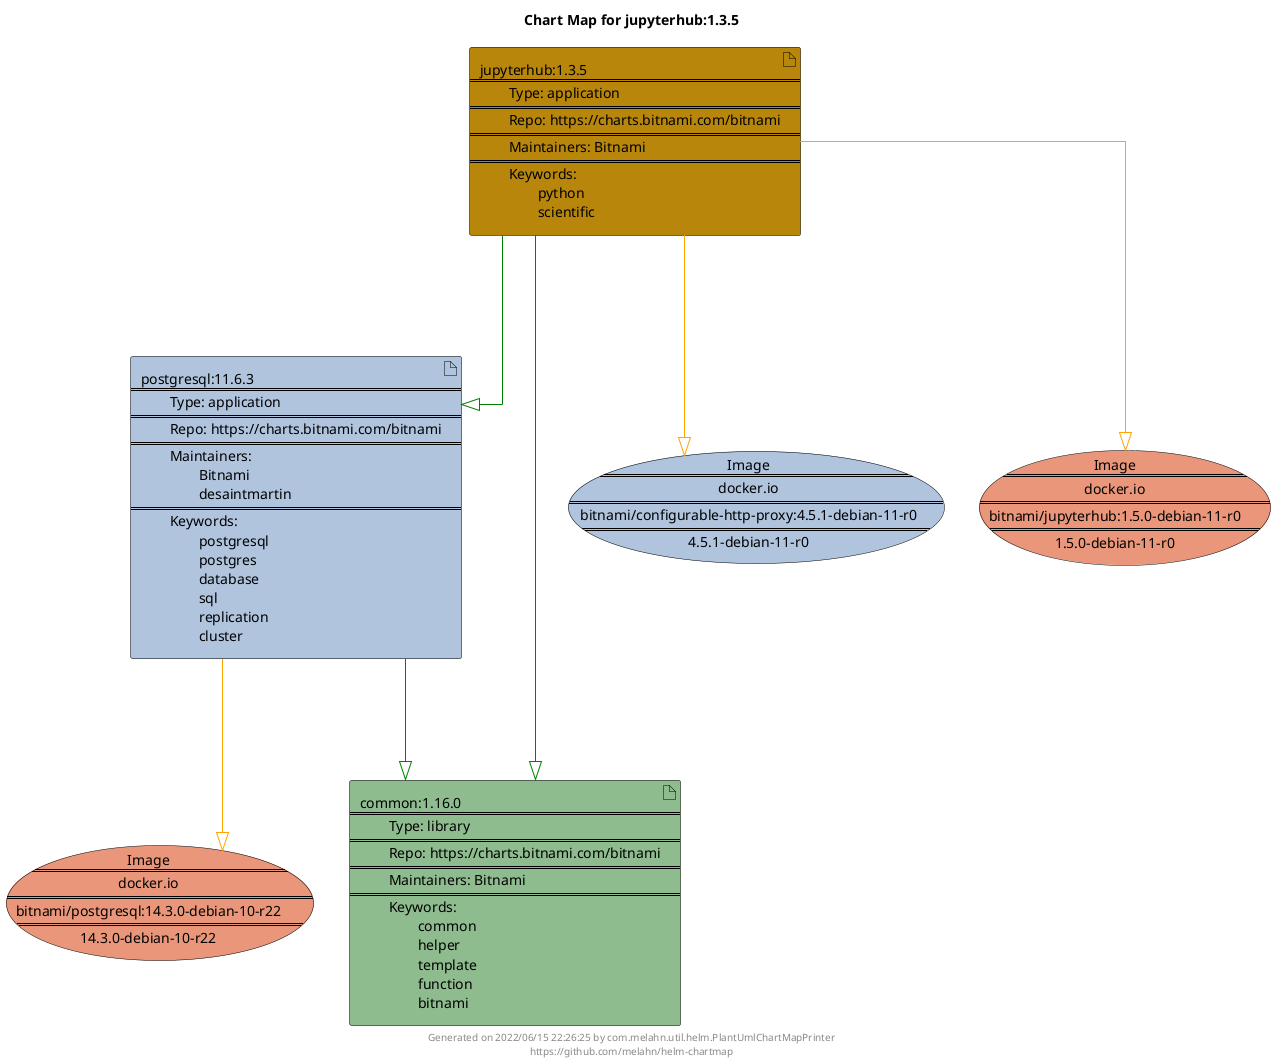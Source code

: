 @startuml
skinparam linetype ortho
skinparam backgroundColor white
skinparam usecaseBorderColor black
skinparam usecaseArrowColor LightSlateGray
skinparam artifactBorderColor black
skinparam artifactArrowColor LightSlateGray

title Chart Map for jupyterhub:1.3.5

'There are 3 referenced Helm Charts
artifact "postgresql:11.6.3\n====\n\tType: application\n====\n\tRepo: https://charts.bitnami.com/bitnami\n====\n\tMaintainers: \n\t\tBitnami\n\t\tdesaintmartin\n====\n\tKeywords: \n\t\tpostgresql\n\t\tpostgres\n\t\tdatabase\n\t\tsql\n\t\treplication\n\t\tcluster" as postgresql_11_6_3 #LightSteelBlue
artifact "common:1.16.0\n====\n\tType: library\n====\n\tRepo: https://charts.bitnami.com/bitnami\n====\n\tMaintainers: Bitnami\n====\n\tKeywords: \n\t\tcommon\n\t\thelper\n\t\ttemplate\n\t\tfunction\n\t\tbitnami" as common_1_16_0 #DarkSeaGreen
artifact "jupyterhub:1.3.5\n====\n\tType: application\n====\n\tRepo: https://charts.bitnami.com/bitnami\n====\n\tMaintainers: Bitnami\n====\n\tKeywords: \n\t\tpython\n\t\tscientific" as jupyterhub_1_3_5 #DarkGoldenRod

'There are 3 referenced Docker Images
usecase "Image\n====\ndocker.io\n====\nbitnami/configurable-http-proxy:4.5.1-debian-11-r0\n====\n4.5.1-debian-11-r0" as docker_io_bitnami_configurable_http_proxy_4_5_1_debian_11_r0 #LightSteelBlue
usecase "Image\n====\ndocker.io\n====\nbitnami/jupyterhub:1.5.0-debian-11-r0\n====\n1.5.0-debian-11-r0" as docker_io_bitnami_jupyterhub_1_5_0_debian_11_r0 #DarkSalmon
usecase "Image\n====\ndocker.io\n====\nbitnami/postgresql:14.3.0-debian-10-r22\n====\n14.3.0-debian-10-r22" as docker_io_bitnami_postgresql_14_3_0_debian_10_r22 #DarkSalmon

'Chart Dependencies
jupyterhub_1_3_5--[#green]-|>common_1_16_0
jupyterhub_1_3_5--[#green]-|>postgresql_11_6_3
postgresql_11_6_3--[#green]-|>common_1_16_0
postgresql_11_6_3--[#orange]-|>docker_io_bitnami_postgresql_14_3_0_debian_10_r22
jupyterhub_1_3_5--[#orange]-|>docker_io_bitnami_jupyterhub_1_5_0_debian_11_r0
jupyterhub_1_3_5--[#orange]-|>docker_io_bitnami_configurable_http_proxy_4_5_1_debian_11_r0

center footer Generated on 2022/06/15 22:26:25 by com.melahn.util.helm.PlantUmlChartMapPrinter\nhttps://github.com/melahn/helm-chartmap
@enduml
